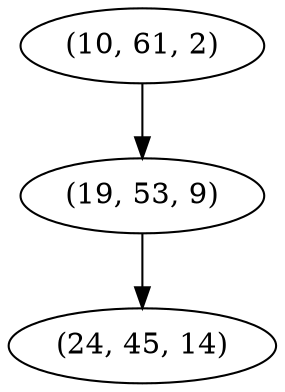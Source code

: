 digraph tree {
    "(10, 61, 2)";
    "(19, 53, 9)";
    "(24, 45, 14)";
    "(10, 61, 2)" -> "(19, 53, 9)";
    "(19, 53, 9)" -> "(24, 45, 14)";
}

